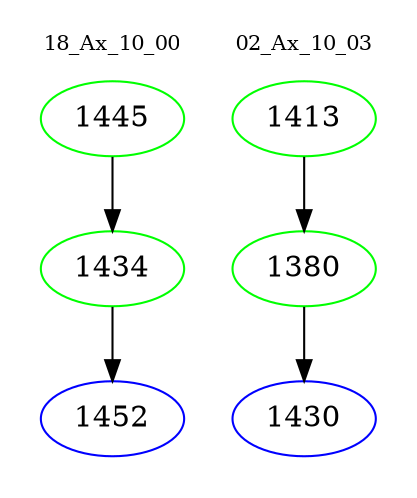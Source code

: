 digraph{
subgraph cluster_0 {
color = white
label = "18_Ax_10_00";
fontsize=10;
T0_1445 [label="1445", color="green"]
T0_1445 -> T0_1434 [color="black"]
T0_1434 [label="1434", color="green"]
T0_1434 -> T0_1452 [color="black"]
T0_1452 [label="1452", color="blue"]
}
subgraph cluster_1 {
color = white
label = "02_Ax_10_03";
fontsize=10;
T1_1413 [label="1413", color="green"]
T1_1413 -> T1_1380 [color="black"]
T1_1380 [label="1380", color="green"]
T1_1380 -> T1_1430 [color="black"]
T1_1430 [label="1430", color="blue"]
}
}
